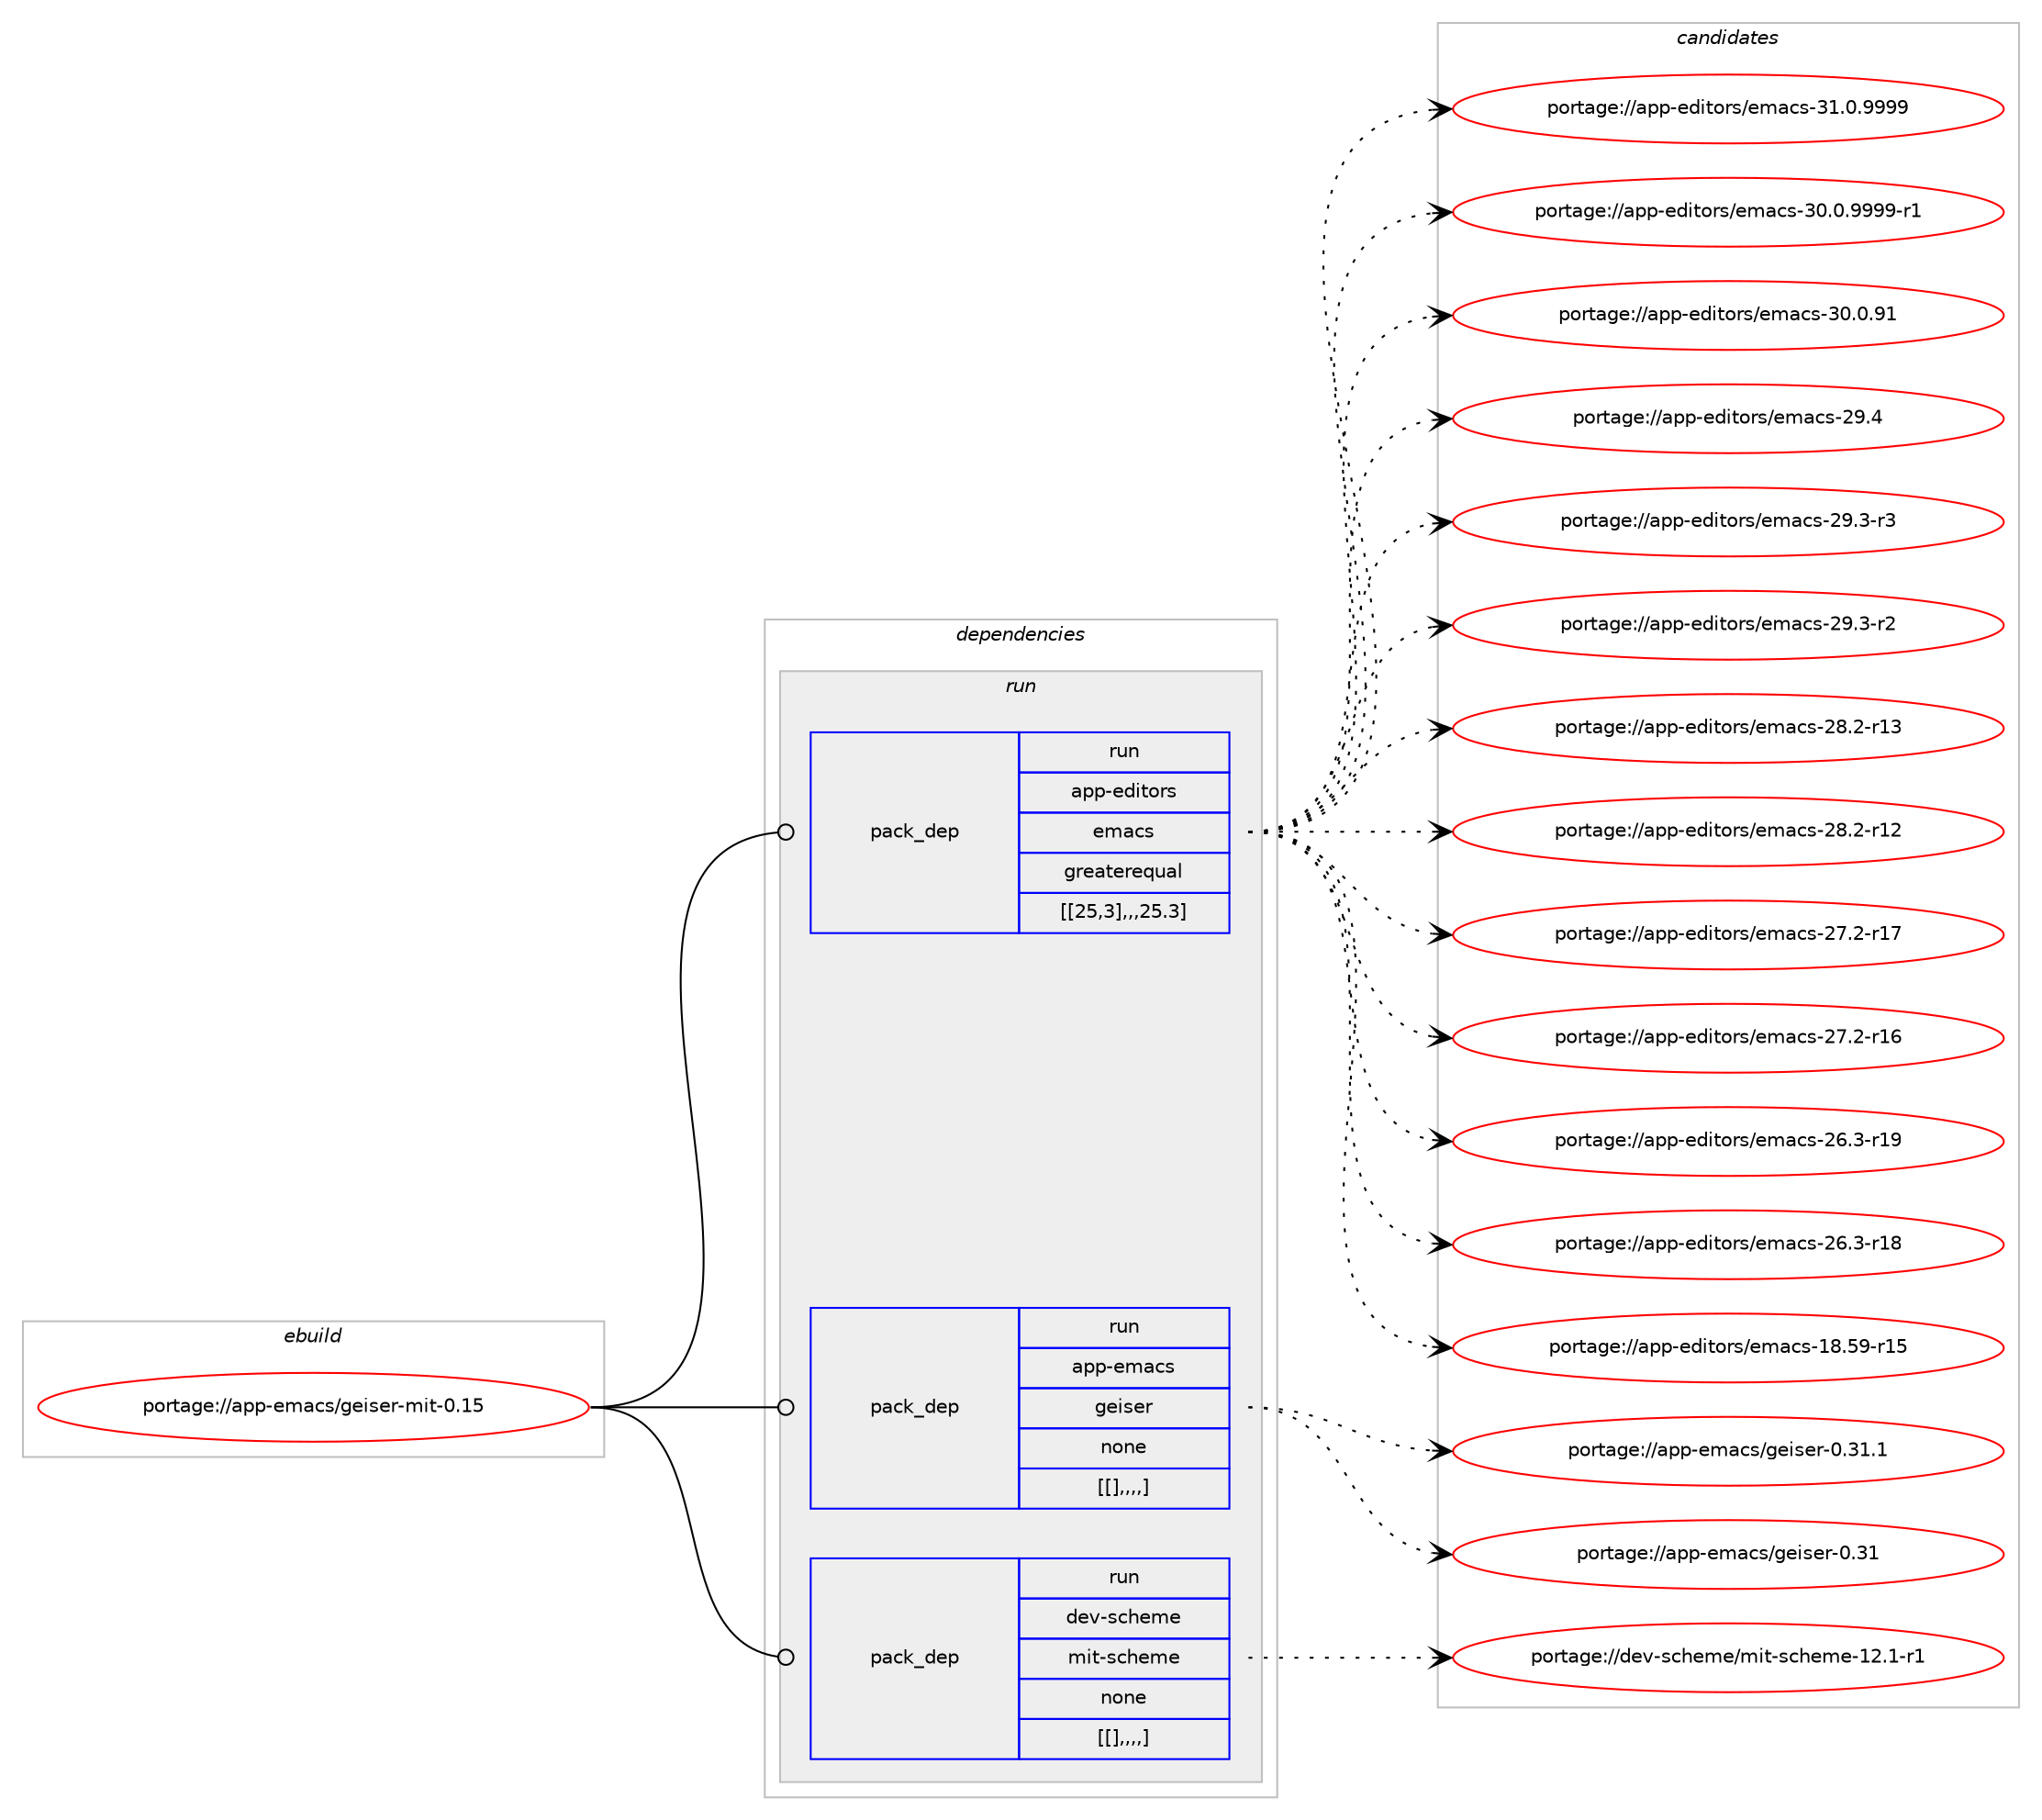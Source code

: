 digraph prolog {

# *************
# Graph options
# *************

newrank=true;
concentrate=true;
compound=true;
graph [rankdir=LR,fontname=Helvetica,fontsize=10,ranksep=1.5];#, ranksep=2.5, nodesep=0.2];
edge  [arrowhead=vee];
node  [fontname=Helvetica,fontsize=10];

# **********
# The ebuild
# **********

subgraph cluster_leftcol {
color=gray;
label=<<i>ebuild</i>>;
id [label="portage://app-emacs/geiser-mit-0.15", color=red, width=4, href="../app-emacs/geiser-mit-0.15.svg"];
}

# ****************
# The dependencies
# ****************

subgraph cluster_midcol {
color=gray;
label=<<i>dependencies</i>>;
subgraph cluster_compile {
fillcolor="#eeeeee";
style=filled;
label=<<i>compile</i>>;
}
subgraph cluster_compileandrun {
fillcolor="#eeeeee";
style=filled;
label=<<i>compile and run</i>>;
}
subgraph cluster_run {
fillcolor="#eeeeee";
style=filled;
label=<<i>run</i>>;
subgraph pack16628 {
dependency23180 [label=<<TABLE BORDER="0" CELLBORDER="1" CELLSPACING="0" CELLPADDING="4" WIDTH="220"><TR><TD ROWSPAN="6" CELLPADDING="30">pack_dep</TD></TR><TR><TD WIDTH="110">run</TD></TR><TR><TD>app-editors</TD></TR><TR><TD>emacs</TD></TR><TR><TD>greaterequal</TD></TR><TR><TD>[[25,3],,,25.3]</TD></TR></TABLE>>, shape=none, color=blue];
}
id:e -> dependency23180:w [weight=20,style="solid",arrowhead="odot"];
subgraph pack16629 {
dependency23181 [label=<<TABLE BORDER="0" CELLBORDER="1" CELLSPACING="0" CELLPADDING="4" WIDTH="220"><TR><TD ROWSPAN="6" CELLPADDING="30">pack_dep</TD></TR><TR><TD WIDTH="110">run</TD></TR><TR><TD>app-emacs</TD></TR><TR><TD>geiser</TD></TR><TR><TD>none</TD></TR><TR><TD>[[],,,,]</TD></TR></TABLE>>, shape=none, color=blue];
}
id:e -> dependency23181:w [weight=20,style="solid",arrowhead="odot"];
subgraph pack16630 {
dependency23182 [label=<<TABLE BORDER="0" CELLBORDER="1" CELLSPACING="0" CELLPADDING="4" WIDTH="220"><TR><TD ROWSPAN="6" CELLPADDING="30">pack_dep</TD></TR><TR><TD WIDTH="110">run</TD></TR><TR><TD>dev-scheme</TD></TR><TR><TD>mit-scheme</TD></TR><TR><TD>none</TD></TR><TR><TD>[[],,,,]</TD></TR></TABLE>>, shape=none, color=blue];
}
id:e -> dependency23182:w [weight=20,style="solid",arrowhead="odot"];
}
}

# **************
# The candidates
# **************

subgraph cluster_choices {
rank=same;
color=gray;
label=<<i>candidates</i>>;

subgraph choice16628 {
color=black;
nodesep=1;
choice971121124510110010511611111411547101109979911545514946484657575757 [label="portage://app-editors/emacs-31.0.9999", color=red, width=4,href="../app-editors/emacs-31.0.9999.svg"];
choice9711211245101100105116111114115471011099799115455148464846575757574511449 [label="portage://app-editors/emacs-30.0.9999-r1", color=red, width=4,href="../app-editors/emacs-30.0.9999-r1.svg"];
choice97112112451011001051161111141154710110997991154551484648465749 [label="portage://app-editors/emacs-30.0.91", color=red, width=4,href="../app-editors/emacs-30.0.91.svg"];
choice97112112451011001051161111141154710110997991154550574652 [label="portage://app-editors/emacs-29.4", color=red, width=4,href="../app-editors/emacs-29.4.svg"];
choice971121124510110010511611111411547101109979911545505746514511451 [label="portage://app-editors/emacs-29.3-r3", color=red, width=4,href="../app-editors/emacs-29.3-r3.svg"];
choice971121124510110010511611111411547101109979911545505746514511450 [label="portage://app-editors/emacs-29.3-r2", color=red, width=4,href="../app-editors/emacs-29.3-r2.svg"];
choice97112112451011001051161111141154710110997991154550564650451144951 [label="portage://app-editors/emacs-28.2-r13", color=red, width=4,href="../app-editors/emacs-28.2-r13.svg"];
choice97112112451011001051161111141154710110997991154550564650451144950 [label="portage://app-editors/emacs-28.2-r12", color=red, width=4,href="../app-editors/emacs-28.2-r12.svg"];
choice97112112451011001051161111141154710110997991154550554650451144955 [label="portage://app-editors/emacs-27.2-r17", color=red, width=4,href="../app-editors/emacs-27.2-r17.svg"];
choice97112112451011001051161111141154710110997991154550554650451144954 [label="portage://app-editors/emacs-27.2-r16", color=red, width=4,href="../app-editors/emacs-27.2-r16.svg"];
choice97112112451011001051161111141154710110997991154550544651451144957 [label="portage://app-editors/emacs-26.3-r19", color=red, width=4,href="../app-editors/emacs-26.3-r19.svg"];
choice97112112451011001051161111141154710110997991154550544651451144956 [label="portage://app-editors/emacs-26.3-r18", color=red, width=4,href="../app-editors/emacs-26.3-r18.svg"];
choice9711211245101100105116111114115471011099799115454956465357451144953 [label="portage://app-editors/emacs-18.59-r15", color=red, width=4,href="../app-editors/emacs-18.59-r15.svg"];
dependency23180:e -> choice971121124510110010511611111411547101109979911545514946484657575757:w [style=dotted,weight="100"];
dependency23180:e -> choice9711211245101100105116111114115471011099799115455148464846575757574511449:w [style=dotted,weight="100"];
dependency23180:e -> choice97112112451011001051161111141154710110997991154551484648465749:w [style=dotted,weight="100"];
dependency23180:e -> choice97112112451011001051161111141154710110997991154550574652:w [style=dotted,weight="100"];
dependency23180:e -> choice971121124510110010511611111411547101109979911545505746514511451:w [style=dotted,weight="100"];
dependency23180:e -> choice971121124510110010511611111411547101109979911545505746514511450:w [style=dotted,weight="100"];
dependency23180:e -> choice97112112451011001051161111141154710110997991154550564650451144951:w [style=dotted,weight="100"];
dependency23180:e -> choice97112112451011001051161111141154710110997991154550564650451144950:w [style=dotted,weight="100"];
dependency23180:e -> choice97112112451011001051161111141154710110997991154550554650451144955:w [style=dotted,weight="100"];
dependency23180:e -> choice97112112451011001051161111141154710110997991154550554650451144954:w [style=dotted,weight="100"];
dependency23180:e -> choice97112112451011001051161111141154710110997991154550544651451144957:w [style=dotted,weight="100"];
dependency23180:e -> choice97112112451011001051161111141154710110997991154550544651451144956:w [style=dotted,weight="100"];
dependency23180:e -> choice9711211245101100105116111114115471011099799115454956465357451144953:w [style=dotted,weight="100"];
}
subgraph choice16629 {
color=black;
nodesep=1;
choice971121124510110997991154710310110511510111445484651494649 [label="portage://app-emacs/geiser-0.31.1", color=red, width=4,href="../app-emacs/geiser-0.31.1.svg"];
choice97112112451011099799115471031011051151011144548465149 [label="portage://app-emacs/geiser-0.31", color=red, width=4,href="../app-emacs/geiser-0.31.svg"];
dependency23181:e -> choice971121124510110997991154710310110511510111445484651494649:w [style=dotted,weight="100"];
dependency23181:e -> choice97112112451011099799115471031011051151011144548465149:w [style=dotted,weight="100"];
}
subgraph choice16630 {
color=black;
nodesep=1;
choice100101118451159910410110910147109105116451159910410110910145495046494511449 [label="portage://dev-scheme/mit-scheme-12.1-r1", color=red, width=4,href="../dev-scheme/mit-scheme-12.1-r1.svg"];
dependency23182:e -> choice100101118451159910410110910147109105116451159910410110910145495046494511449:w [style=dotted,weight="100"];
}
}

}
